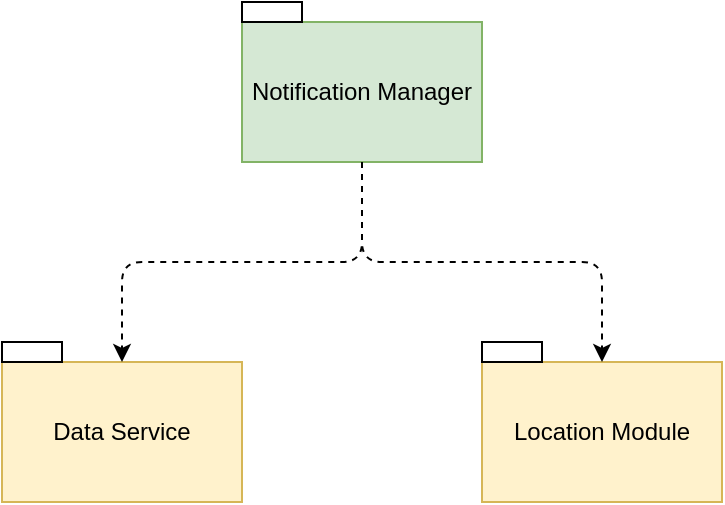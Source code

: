 <mxfile version="14.1.7" type="device"><diagram id="KOXVx6k9cLZfzeSVcIjd" name="Page-1"><mxGraphModel dx="1550" dy="755" grid="1" gridSize="10" guides="1" tooltips="1" connect="1" arrows="1" fold="1" page="1" pageScale="1" pageWidth="827" pageHeight="1169" math="0" shadow="0"><root><mxCell id="0"/><mxCell id="1" parent="0"/><mxCell id="hHKyqxaUvACHF8y7QGxS-1" value="" style="group" parent="1" vertex="1" connectable="0"><mxGeometry x="200" y="482" width="120" height="80" as="geometry"/></mxCell><mxCell id="hHKyqxaUvACHF8y7QGxS-2" value="Data Service" style="rounded=0;whiteSpace=wrap;html=1;fillColor=#fff2cc;strokeColor=#d6b656;" parent="hHKyqxaUvACHF8y7QGxS-1" vertex="1"><mxGeometry y="10" width="120" height="70" as="geometry"/></mxCell><mxCell id="hHKyqxaUvACHF8y7QGxS-3" value="" style="rounded=0;whiteSpace=wrap;html=1;" parent="hHKyqxaUvACHF8y7QGxS-1" vertex="1"><mxGeometry width="30" height="10" as="geometry"/></mxCell><mxCell id="hHKyqxaUvACHF8y7QGxS-4" value="" style="group" parent="1" vertex="1" connectable="0"><mxGeometry x="320" y="312" width="120" height="80" as="geometry"/></mxCell><mxCell id="hHKyqxaUvACHF8y7QGxS-5" value="Notification Manager" style="rounded=0;whiteSpace=wrap;html=1;fillColor=#d5e8d4;strokeColor=#82b366;" parent="hHKyqxaUvACHF8y7QGxS-4" vertex="1"><mxGeometry y="10" width="120" height="70" as="geometry"/></mxCell><mxCell id="hHKyqxaUvACHF8y7QGxS-6" value="" style="rounded=0;whiteSpace=wrap;html=1;" parent="hHKyqxaUvACHF8y7QGxS-4" vertex="1"><mxGeometry width="30" height="10" as="geometry"/></mxCell><mxCell id="hHKyqxaUvACHF8y7QGxS-7" value="" style="endArrow=classic;html=1;exitX=0.5;exitY=1;exitDx=0;exitDy=0;entryX=0.5;entryY=0;entryDx=0;entryDy=0;dashed=1;" parent="1" source="hHKyqxaUvACHF8y7QGxS-5" target="hHKyqxaUvACHF8y7QGxS-2" edge="1"><mxGeometry width="50" height="50" relative="1" as="geometry"><mxPoint x="390" y="502" as="sourcePoint"/><mxPoint x="440" y="452" as="targetPoint"/><Array as="points"><mxPoint x="380" y="442"/><mxPoint x="320" y="442"/><mxPoint x="260" y="442"/></Array></mxGeometry></mxCell><mxCell id="BtdZm3F7XQVW5hS_OpAJ-1" value="" style="group;fillColor=none;" parent="1" vertex="1" connectable="0"><mxGeometry x="440" y="482" width="120" height="80" as="geometry"/></mxCell><mxCell id="BtdZm3F7XQVW5hS_OpAJ-2" value="Location Module" style="rounded=0;whiteSpace=wrap;html=1;fillColor=#fff2cc;strokeColor=#d6b656;" parent="BtdZm3F7XQVW5hS_OpAJ-1" vertex="1"><mxGeometry y="10" width="120" height="70" as="geometry"/></mxCell><mxCell id="BtdZm3F7XQVW5hS_OpAJ-3" value="" style="rounded=0;whiteSpace=wrap;html=1;" parent="BtdZm3F7XQVW5hS_OpAJ-1" vertex="1"><mxGeometry width="30" height="10" as="geometry"/></mxCell><mxCell id="BtdZm3F7XQVW5hS_OpAJ-4" value="" style="endArrow=classic;html=1;dashed=1;exitX=0.5;exitY=1;exitDx=0;exitDy=0;entryX=0.5;entryY=0;entryDx=0;entryDy=0;" parent="1" source="hHKyqxaUvACHF8y7QGxS-5" target="BtdZm3F7XQVW5hS_OpAJ-2" edge="1"><mxGeometry width="50" height="50" relative="1" as="geometry"><mxPoint x="390" y="492" as="sourcePoint"/><mxPoint x="440" y="442" as="targetPoint"/><Array as="points"><mxPoint x="380" y="442"/><mxPoint x="500" y="442"/></Array></mxGeometry></mxCell></root></mxGraphModel></diagram></mxfile>